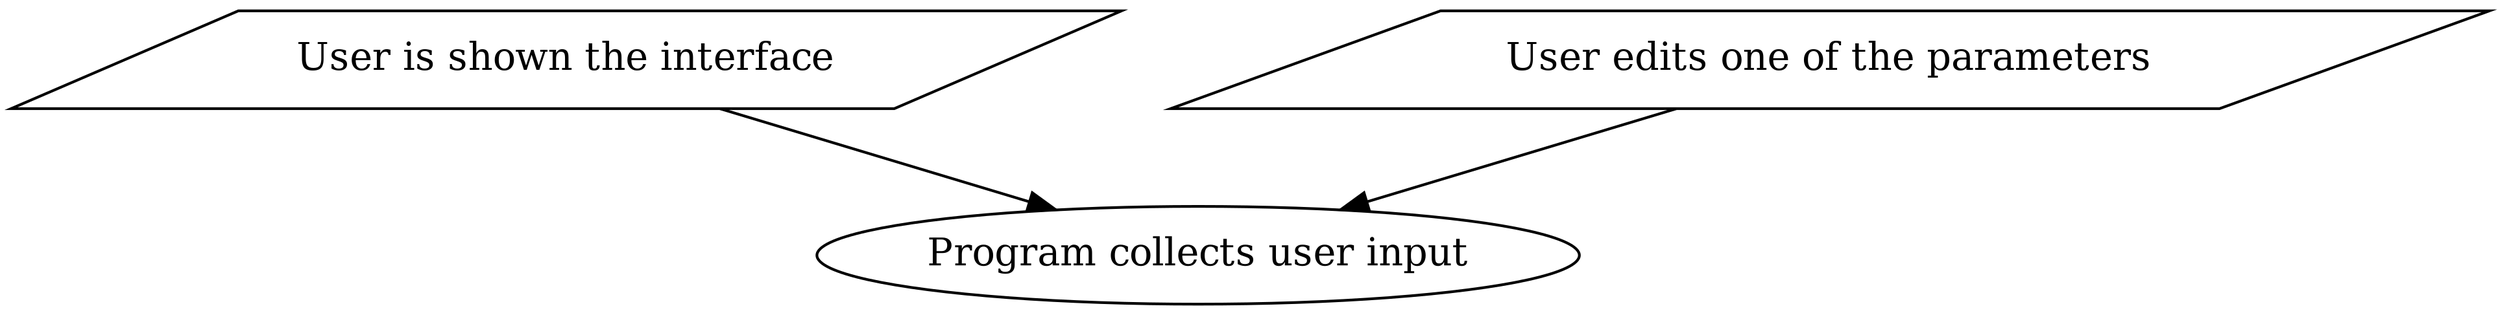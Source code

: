 digraph flowchart {
	graph [autosize=false, size="25.7,8.3!", resolution=100];
	a [shape=parallelogram,label="User is shown the interface"];
	b [shape=parallelogram,label="User edits one of the parameters"];
	c [label="Program collects user input"];


	a -> c;
	b -> c;
}
